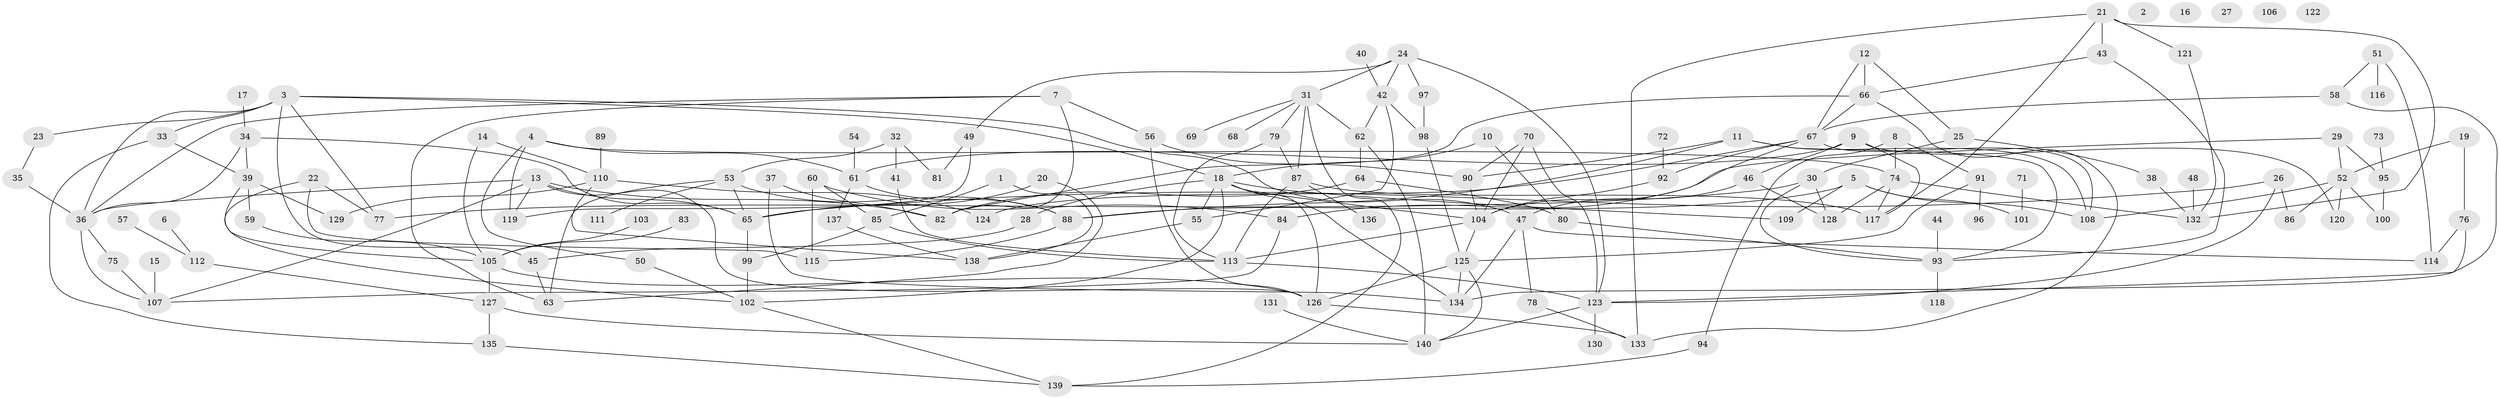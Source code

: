 // Generated by graph-tools (version 1.1) at 2025/00/03/09/25 03:00:51]
// undirected, 140 vertices, 220 edges
graph export_dot {
graph [start="1"]
  node [color=gray90,style=filled];
  1;
  2;
  3;
  4;
  5;
  6;
  7;
  8;
  9;
  10;
  11;
  12;
  13;
  14;
  15;
  16;
  17;
  18;
  19;
  20;
  21;
  22;
  23;
  24;
  25;
  26;
  27;
  28;
  29;
  30;
  31;
  32;
  33;
  34;
  35;
  36;
  37;
  38;
  39;
  40;
  41;
  42;
  43;
  44;
  45;
  46;
  47;
  48;
  49;
  50;
  51;
  52;
  53;
  54;
  55;
  56;
  57;
  58;
  59;
  60;
  61;
  62;
  63;
  64;
  65;
  66;
  67;
  68;
  69;
  70;
  71;
  72;
  73;
  74;
  75;
  76;
  77;
  78;
  79;
  80;
  81;
  82;
  83;
  84;
  85;
  86;
  87;
  88;
  89;
  90;
  91;
  92;
  93;
  94;
  95;
  96;
  97;
  98;
  99;
  100;
  101;
  102;
  103;
  104;
  105;
  106;
  107;
  108;
  109;
  110;
  111;
  112;
  113;
  114;
  115;
  116;
  117;
  118;
  119;
  120;
  121;
  122;
  123;
  124;
  125;
  126;
  127;
  128;
  129;
  130;
  131;
  132;
  133;
  134;
  135;
  136;
  137;
  138;
  139;
  140;
  1 -- 85;
  1 -- 138;
  3 -- 18;
  3 -- 23;
  3 -- 33;
  3 -- 36;
  3 -- 45;
  3 -- 47;
  3 -- 77;
  4 -- 50;
  4 -- 61;
  4 -- 74;
  4 -- 119;
  5 -- 88;
  5 -- 101;
  5 -- 108;
  5 -- 109;
  6 -- 112;
  7 -- 36;
  7 -- 56;
  7 -- 63;
  7 -- 82;
  8 -- 74;
  8 -- 91;
  8 -- 94;
  9 -- 46;
  9 -- 61;
  9 -- 117;
  9 -- 120;
  10 -- 18;
  10 -- 80;
  11 -- 88;
  11 -- 90;
  11 -- 93;
  11 -- 108;
  12 -- 25;
  12 -- 66;
  12 -- 67;
  13 -- 36;
  13 -- 65;
  13 -- 82;
  13 -- 107;
  13 -- 119;
  13 -- 126;
  14 -- 105;
  14 -- 110;
  15 -- 107;
  17 -- 34;
  18 -- 28;
  18 -- 55;
  18 -- 102;
  18 -- 104;
  18 -- 109;
  18 -- 126;
  18 -- 134;
  19 -- 52;
  19 -- 76;
  20 -- 63;
  20 -- 65;
  21 -- 43;
  21 -- 117;
  21 -- 121;
  21 -- 132;
  21 -- 133;
  22 -- 77;
  22 -- 102;
  22 -- 115;
  23 -- 35;
  24 -- 31;
  24 -- 42;
  24 -- 49;
  24 -- 97;
  24 -- 123;
  25 -- 30;
  25 -- 38;
  26 -- 65;
  26 -- 86;
  26 -- 123;
  28 -- 45;
  29 -- 52;
  29 -- 84;
  29 -- 95;
  30 -- 77;
  30 -- 93;
  30 -- 128;
  31 -- 62;
  31 -- 68;
  31 -- 69;
  31 -- 79;
  31 -- 87;
  31 -- 139;
  32 -- 41;
  32 -- 53;
  32 -- 81;
  33 -- 39;
  33 -- 135;
  34 -- 36;
  34 -- 39;
  34 -- 65;
  35 -- 36;
  36 -- 75;
  36 -- 107;
  37 -- 82;
  37 -- 134;
  38 -- 132;
  39 -- 59;
  39 -- 105;
  39 -- 129;
  40 -- 42;
  41 -- 113;
  42 -- 55;
  42 -- 62;
  42 -- 98;
  43 -- 66;
  43 -- 93;
  44 -- 93;
  45 -- 63;
  46 -- 47;
  46 -- 128;
  47 -- 78;
  47 -- 114;
  47 -- 134;
  48 -- 132;
  49 -- 81;
  49 -- 119;
  50 -- 102;
  51 -- 58;
  51 -- 114;
  51 -- 116;
  52 -- 86;
  52 -- 100;
  52 -- 108;
  52 -- 120;
  53 -- 63;
  53 -- 65;
  53 -- 88;
  53 -- 111;
  54 -- 61;
  55 -- 138;
  56 -- 90;
  56 -- 126;
  57 -- 112;
  58 -- 67;
  58 -- 134;
  59 -- 105;
  60 -- 84;
  60 -- 85;
  60 -- 115;
  61 -- 88;
  61 -- 137;
  62 -- 64;
  62 -- 140;
  64 -- 80;
  64 -- 82;
  65 -- 99;
  66 -- 67;
  66 -- 82;
  66 -- 133;
  67 -- 92;
  67 -- 104;
  67 -- 108;
  67 -- 124;
  70 -- 90;
  70 -- 104;
  70 -- 123;
  71 -- 101;
  72 -- 92;
  73 -- 95;
  74 -- 117;
  74 -- 128;
  74 -- 132;
  75 -- 107;
  76 -- 114;
  76 -- 123;
  78 -- 133;
  79 -- 87;
  79 -- 113;
  80 -- 93;
  83 -- 105;
  84 -- 107;
  85 -- 99;
  85 -- 113;
  87 -- 113;
  87 -- 117;
  87 -- 136;
  88 -- 115;
  89 -- 110;
  90 -- 104;
  91 -- 96;
  91 -- 125;
  92 -- 104;
  93 -- 118;
  94 -- 139;
  95 -- 100;
  97 -- 98;
  98 -- 125;
  99 -- 102;
  102 -- 139;
  103 -- 105;
  104 -- 113;
  104 -- 125;
  105 -- 126;
  105 -- 127;
  110 -- 124;
  110 -- 129;
  110 -- 138;
  112 -- 127;
  113 -- 123;
  121 -- 132;
  123 -- 130;
  123 -- 140;
  125 -- 126;
  125 -- 134;
  125 -- 140;
  126 -- 133;
  127 -- 135;
  127 -- 140;
  131 -- 140;
  135 -- 139;
  137 -- 138;
}
